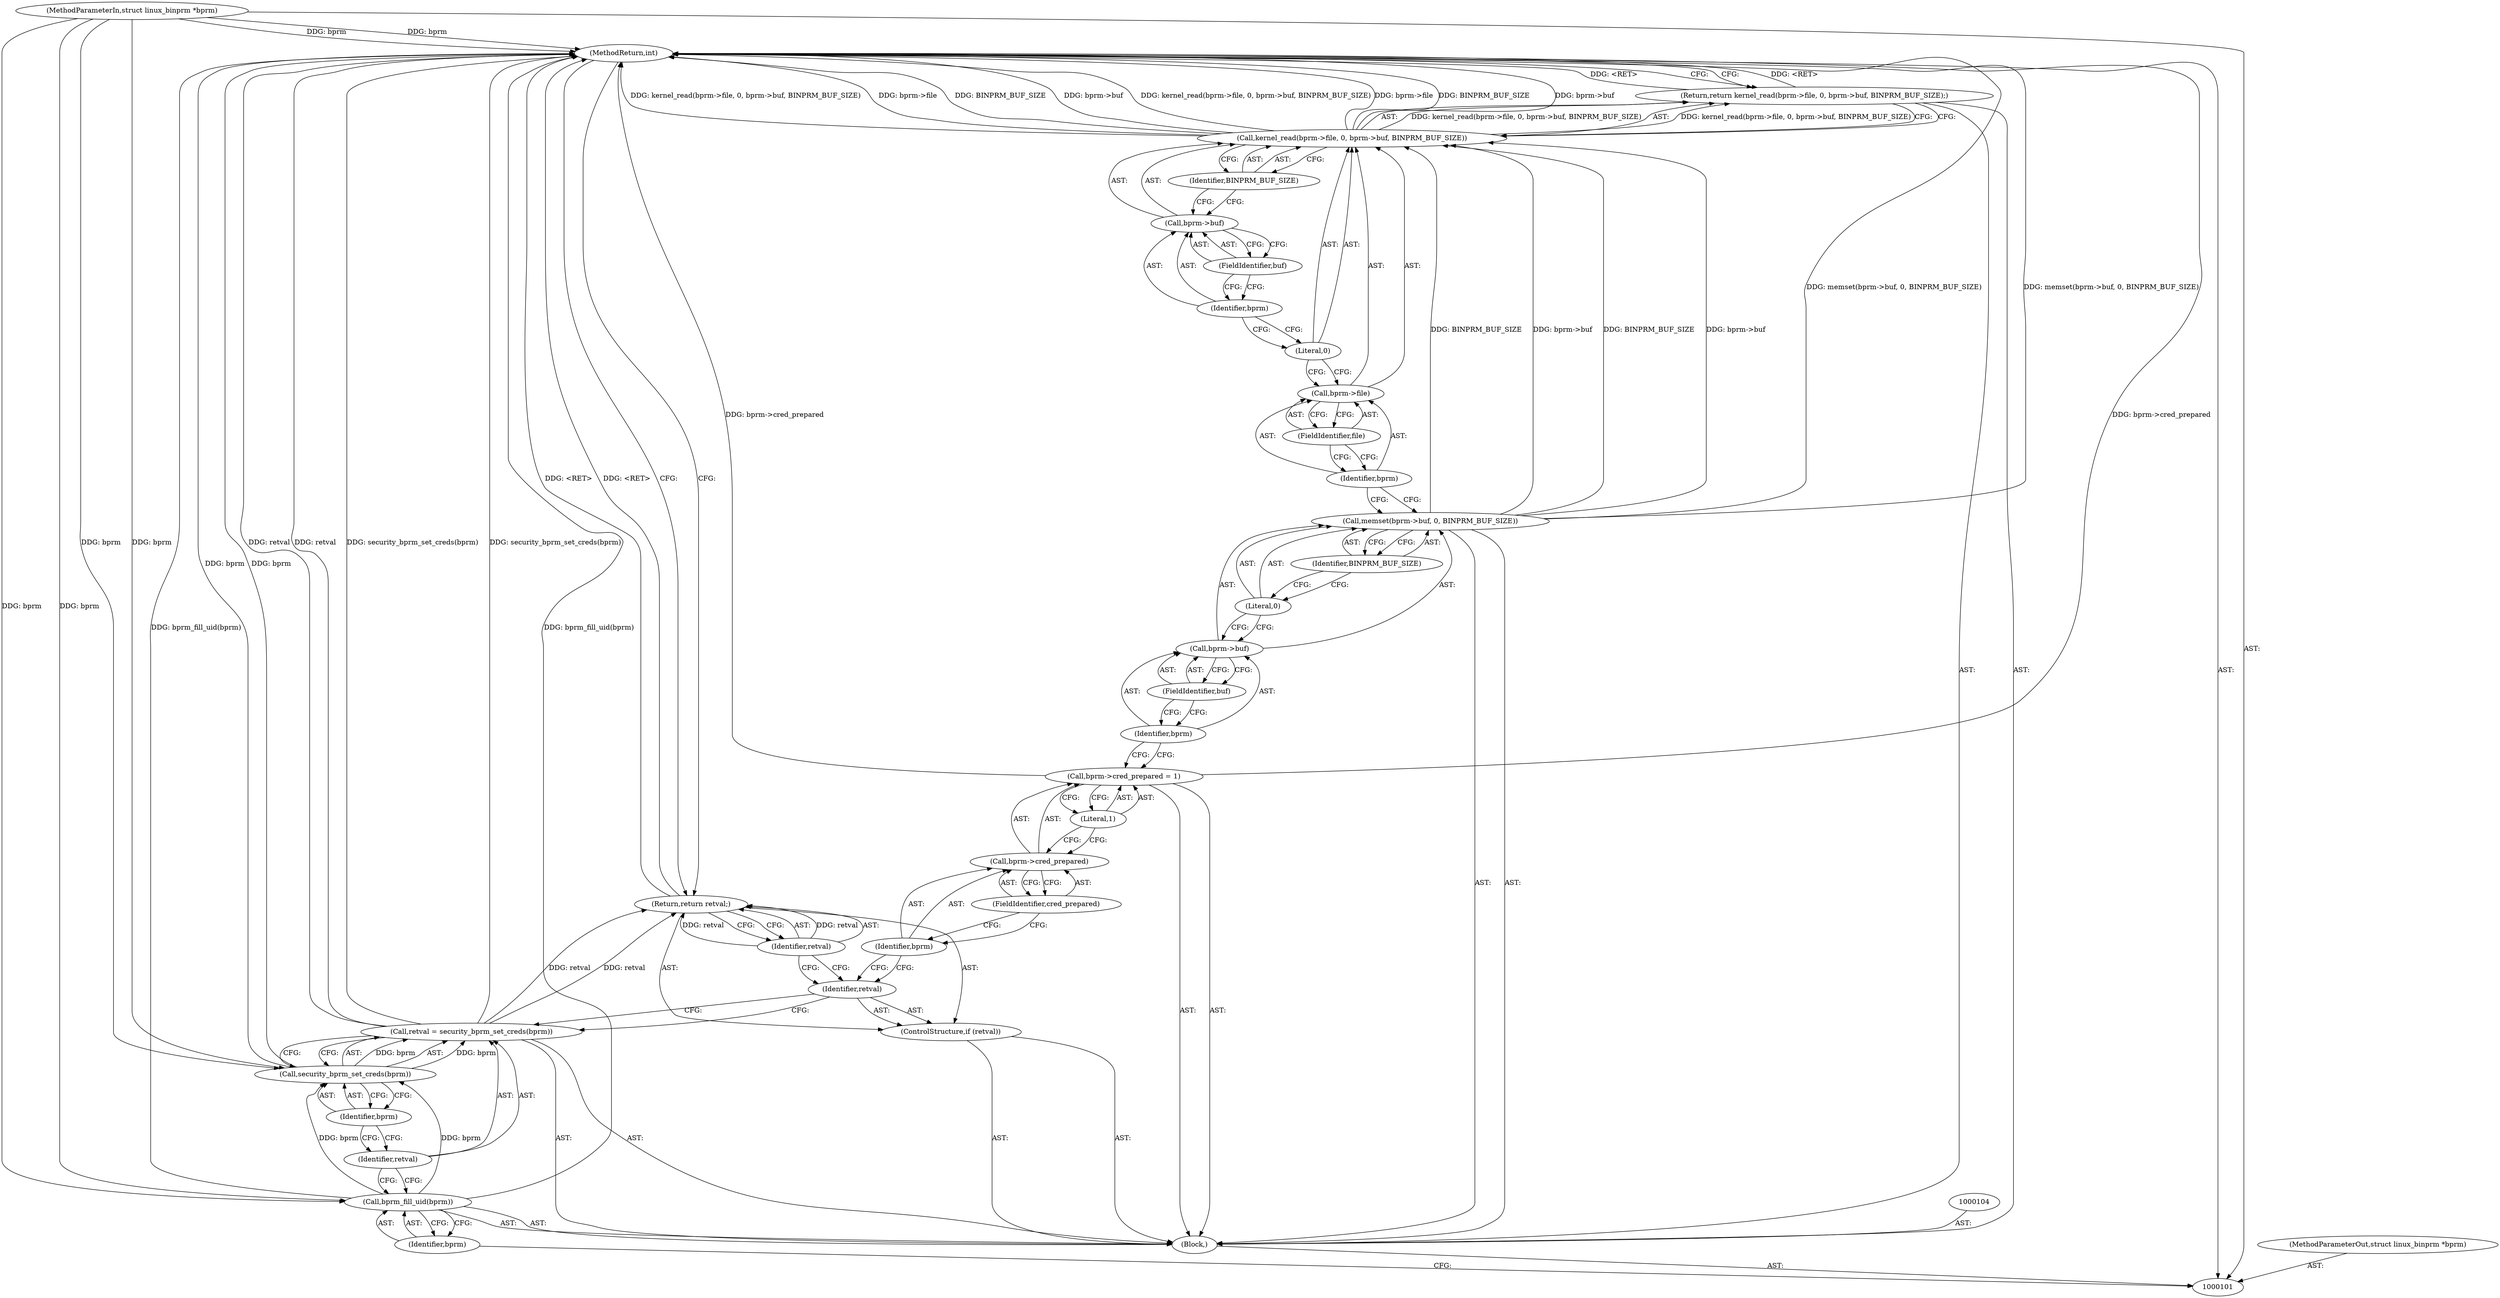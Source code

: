 digraph "0_linux_8b01fc86b9f425899f8a3a8fc1c47d73c2c20543" {
"1000136" [label="(MethodReturn,int)"];
"1000102" [label="(MethodParameterIn,struct linux_binprm *bprm)"];
"1000173" [label="(MethodParameterOut,struct linux_binprm *bprm)"];
"1000113" [label="(Return,return retval;)"];
"1000114" [label="(Identifier,retval)"];
"1000115" [label="(Call,bprm->cred_prepared = 1)"];
"1000116" [label="(Call,bprm->cred_prepared)"];
"1000117" [label="(Identifier,bprm)"];
"1000119" [label="(Literal,1)"];
"1000118" [label="(FieldIdentifier,cred_prepared)"];
"1000120" [label="(Call,memset(bprm->buf, 0, BINPRM_BUF_SIZE))"];
"1000123" [label="(FieldIdentifier,buf)"];
"1000124" [label="(Literal,0)"];
"1000125" [label="(Identifier,BINPRM_BUF_SIZE)"];
"1000121" [label="(Call,bprm->buf)"];
"1000122" [label="(Identifier,bprm)"];
"1000126" [label="(Return,return kernel_read(bprm->file, 0, bprm->buf, BINPRM_BUF_SIZE);)"];
"1000128" [label="(Call,bprm->file)"];
"1000129" [label="(Identifier,bprm)"];
"1000130" [label="(FieldIdentifier,file)"];
"1000131" [label="(Literal,0)"];
"1000132" [label="(Call,bprm->buf)"];
"1000133" [label="(Identifier,bprm)"];
"1000134" [label="(FieldIdentifier,buf)"];
"1000135" [label="(Identifier,BINPRM_BUF_SIZE)"];
"1000127" [label="(Call,kernel_read(bprm->file, 0, bprm->buf, BINPRM_BUF_SIZE))"];
"1000103" [label="(Block,)"];
"1000105" [label="(Call,bprm_fill_uid(bprm))"];
"1000106" [label="(Identifier,bprm)"];
"1000109" [label="(Call,security_bprm_set_creds(bprm))"];
"1000107" [label="(Call,retval = security_bprm_set_creds(bprm))"];
"1000108" [label="(Identifier,retval)"];
"1000110" [label="(Identifier,bprm)"];
"1000111" [label="(ControlStructure,if (retval))"];
"1000112" [label="(Identifier,retval)"];
"1000136" -> "1000101"  [label="AST: "];
"1000136" -> "1000113"  [label="CFG: "];
"1000136" -> "1000126"  [label="CFG: "];
"1000107" -> "1000136"  [label="DDG: retval"];
"1000107" -> "1000136"  [label="DDG: security_bprm_set_creds(bprm)"];
"1000105" -> "1000136"  [label="DDG: bprm_fill_uid(bprm)"];
"1000127" -> "1000136"  [label="DDG: bprm->buf"];
"1000127" -> "1000136"  [label="DDG: kernel_read(bprm->file, 0, bprm->buf, BINPRM_BUF_SIZE)"];
"1000127" -> "1000136"  [label="DDG: bprm->file"];
"1000127" -> "1000136"  [label="DDG: BINPRM_BUF_SIZE"];
"1000102" -> "1000136"  [label="DDG: bprm"];
"1000115" -> "1000136"  [label="DDG: bprm->cred_prepared"];
"1000109" -> "1000136"  [label="DDG: bprm"];
"1000120" -> "1000136"  [label="DDG: memset(bprm->buf, 0, BINPRM_BUF_SIZE)"];
"1000126" -> "1000136"  [label="DDG: <RET>"];
"1000113" -> "1000136"  [label="DDG: <RET>"];
"1000102" -> "1000101"  [label="AST: "];
"1000102" -> "1000136"  [label="DDG: bprm"];
"1000102" -> "1000105"  [label="DDG: bprm"];
"1000102" -> "1000109"  [label="DDG: bprm"];
"1000173" -> "1000101"  [label="AST: "];
"1000113" -> "1000111"  [label="AST: "];
"1000113" -> "1000114"  [label="CFG: "];
"1000114" -> "1000113"  [label="AST: "];
"1000136" -> "1000113"  [label="CFG: "];
"1000113" -> "1000136"  [label="DDG: <RET>"];
"1000114" -> "1000113"  [label="DDG: retval"];
"1000107" -> "1000113"  [label="DDG: retval"];
"1000114" -> "1000113"  [label="AST: "];
"1000114" -> "1000112"  [label="CFG: "];
"1000113" -> "1000114"  [label="CFG: "];
"1000114" -> "1000113"  [label="DDG: retval"];
"1000115" -> "1000103"  [label="AST: "];
"1000115" -> "1000119"  [label="CFG: "];
"1000116" -> "1000115"  [label="AST: "];
"1000119" -> "1000115"  [label="AST: "];
"1000122" -> "1000115"  [label="CFG: "];
"1000115" -> "1000136"  [label="DDG: bprm->cred_prepared"];
"1000116" -> "1000115"  [label="AST: "];
"1000116" -> "1000118"  [label="CFG: "];
"1000117" -> "1000116"  [label="AST: "];
"1000118" -> "1000116"  [label="AST: "];
"1000119" -> "1000116"  [label="CFG: "];
"1000117" -> "1000116"  [label="AST: "];
"1000117" -> "1000112"  [label="CFG: "];
"1000118" -> "1000117"  [label="CFG: "];
"1000119" -> "1000115"  [label="AST: "];
"1000119" -> "1000116"  [label="CFG: "];
"1000115" -> "1000119"  [label="CFG: "];
"1000118" -> "1000116"  [label="AST: "];
"1000118" -> "1000117"  [label="CFG: "];
"1000116" -> "1000118"  [label="CFG: "];
"1000120" -> "1000103"  [label="AST: "];
"1000120" -> "1000125"  [label="CFG: "];
"1000121" -> "1000120"  [label="AST: "];
"1000124" -> "1000120"  [label="AST: "];
"1000125" -> "1000120"  [label="AST: "];
"1000129" -> "1000120"  [label="CFG: "];
"1000120" -> "1000136"  [label="DDG: memset(bprm->buf, 0, BINPRM_BUF_SIZE)"];
"1000120" -> "1000127"  [label="DDG: bprm->buf"];
"1000120" -> "1000127"  [label="DDG: BINPRM_BUF_SIZE"];
"1000123" -> "1000121"  [label="AST: "];
"1000123" -> "1000122"  [label="CFG: "];
"1000121" -> "1000123"  [label="CFG: "];
"1000124" -> "1000120"  [label="AST: "];
"1000124" -> "1000121"  [label="CFG: "];
"1000125" -> "1000124"  [label="CFG: "];
"1000125" -> "1000120"  [label="AST: "];
"1000125" -> "1000124"  [label="CFG: "];
"1000120" -> "1000125"  [label="CFG: "];
"1000121" -> "1000120"  [label="AST: "];
"1000121" -> "1000123"  [label="CFG: "];
"1000122" -> "1000121"  [label="AST: "];
"1000123" -> "1000121"  [label="AST: "];
"1000124" -> "1000121"  [label="CFG: "];
"1000122" -> "1000121"  [label="AST: "];
"1000122" -> "1000115"  [label="CFG: "];
"1000123" -> "1000122"  [label="CFG: "];
"1000126" -> "1000103"  [label="AST: "];
"1000126" -> "1000127"  [label="CFG: "];
"1000127" -> "1000126"  [label="AST: "];
"1000136" -> "1000126"  [label="CFG: "];
"1000126" -> "1000136"  [label="DDG: <RET>"];
"1000127" -> "1000126"  [label="DDG: kernel_read(bprm->file, 0, bprm->buf, BINPRM_BUF_SIZE)"];
"1000128" -> "1000127"  [label="AST: "];
"1000128" -> "1000130"  [label="CFG: "];
"1000129" -> "1000128"  [label="AST: "];
"1000130" -> "1000128"  [label="AST: "];
"1000131" -> "1000128"  [label="CFG: "];
"1000129" -> "1000128"  [label="AST: "];
"1000129" -> "1000120"  [label="CFG: "];
"1000130" -> "1000129"  [label="CFG: "];
"1000130" -> "1000128"  [label="AST: "];
"1000130" -> "1000129"  [label="CFG: "];
"1000128" -> "1000130"  [label="CFG: "];
"1000131" -> "1000127"  [label="AST: "];
"1000131" -> "1000128"  [label="CFG: "];
"1000133" -> "1000131"  [label="CFG: "];
"1000132" -> "1000127"  [label="AST: "];
"1000132" -> "1000134"  [label="CFG: "];
"1000133" -> "1000132"  [label="AST: "];
"1000134" -> "1000132"  [label="AST: "];
"1000135" -> "1000132"  [label="CFG: "];
"1000133" -> "1000132"  [label="AST: "];
"1000133" -> "1000131"  [label="CFG: "];
"1000134" -> "1000133"  [label="CFG: "];
"1000134" -> "1000132"  [label="AST: "];
"1000134" -> "1000133"  [label="CFG: "];
"1000132" -> "1000134"  [label="CFG: "];
"1000135" -> "1000127"  [label="AST: "];
"1000135" -> "1000132"  [label="CFG: "];
"1000127" -> "1000135"  [label="CFG: "];
"1000127" -> "1000126"  [label="AST: "];
"1000127" -> "1000135"  [label="CFG: "];
"1000128" -> "1000127"  [label="AST: "];
"1000131" -> "1000127"  [label="AST: "];
"1000132" -> "1000127"  [label="AST: "];
"1000135" -> "1000127"  [label="AST: "];
"1000126" -> "1000127"  [label="CFG: "];
"1000127" -> "1000136"  [label="DDG: bprm->buf"];
"1000127" -> "1000136"  [label="DDG: kernel_read(bprm->file, 0, bprm->buf, BINPRM_BUF_SIZE)"];
"1000127" -> "1000136"  [label="DDG: bprm->file"];
"1000127" -> "1000136"  [label="DDG: BINPRM_BUF_SIZE"];
"1000127" -> "1000126"  [label="DDG: kernel_read(bprm->file, 0, bprm->buf, BINPRM_BUF_SIZE)"];
"1000120" -> "1000127"  [label="DDG: bprm->buf"];
"1000120" -> "1000127"  [label="DDG: BINPRM_BUF_SIZE"];
"1000103" -> "1000101"  [label="AST: "];
"1000104" -> "1000103"  [label="AST: "];
"1000105" -> "1000103"  [label="AST: "];
"1000107" -> "1000103"  [label="AST: "];
"1000111" -> "1000103"  [label="AST: "];
"1000115" -> "1000103"  [label="AST: "];
"1000120" -> "1000103"  [label="AST: "];
"1000126" -> "1000103"  [label="AST: "];
"1000105" -> "1000103"  [label="AST: "];
"1000105" -> "1000106"  [label="CFG: "];
"1000106" -> "1000105"  [label="AST: "];
"1000108" -> "1000105"  [label="CFG: "];
"1000105" -> "1000136"  [label="DDG: bprm_fill_uid(bprm)"];
"1000102" -> "1000105"  [label="DDG: bprm"];
"1000105" -> "1000109"  [label="DDG: bprm"];
"1000106" -> "1000105"  [label="AST: "];
"1000106" -> "1000101"  [label="CFG: "];
"1000105" -> "1000106"  [label="CFG: "];
"1000109" -> "1000107"  [label="AST: "];
"1000109" -> "1000110"  [label="CFG: "];
"1000110" -> "1000109"  [label="AST: "];
"1000107" -> "1000109"  [label="CFG: "];
"1000109" -> "1000136"  [label="DDG: bprm"];
"1000109" -> "1000107"  [label="DDG: bprm"];
"1000105" -> "1000109"  [label="DDG: bprm"];
"1000102" -> "1000109"  [label="DDG: bprm"];
"1000107" -> "1000103"  [label="AST: "];
"1000107" -> "1000109"  [label="CFG: "];
"1000108" -> "1000107"  [label="AST: "];
"1000109" -> "1000107"  [label="AST: "];
"1000112" -> "1000107"  [label="CFG: "];
"1000107" -> "1000136"  [label="DDG: retval"];
"1000107" -> "1000136"  [label="DDG: security_bprm_set_creds(bprm)"];
"1000109" -> "1000107"  [label="DDG: bprm"];
"1000107" -> "1000113"  [label="DDG: retval"];
"1000108" -> "1000107"  [label="AST: "];
"1000108" -> "1000105"  [label="CFG: "];
"1000110" -> "1000108"  [label="CFG: "];
"1000110" -> "1000109"  [label="AST: "];
"1000110" -> "1000108"  [label="CFG: "];
"1000109" -> "1000110"  [label="CFG: "];
"1000111" -> "1000103"  [label="AST: "];
"1000112" -> "1000111"  [label="AST: "];
"1000113" -> "1000111"  [label="AST: "];
"1000112" -> "1000111"  [label="AST: "];
"1000112" -> "1000107"  [label="CFG: "];
"1000114" -> "1000112"  [label="CFG: "];
"1000117" -> "1000112"  [label="CFG: "];
}
